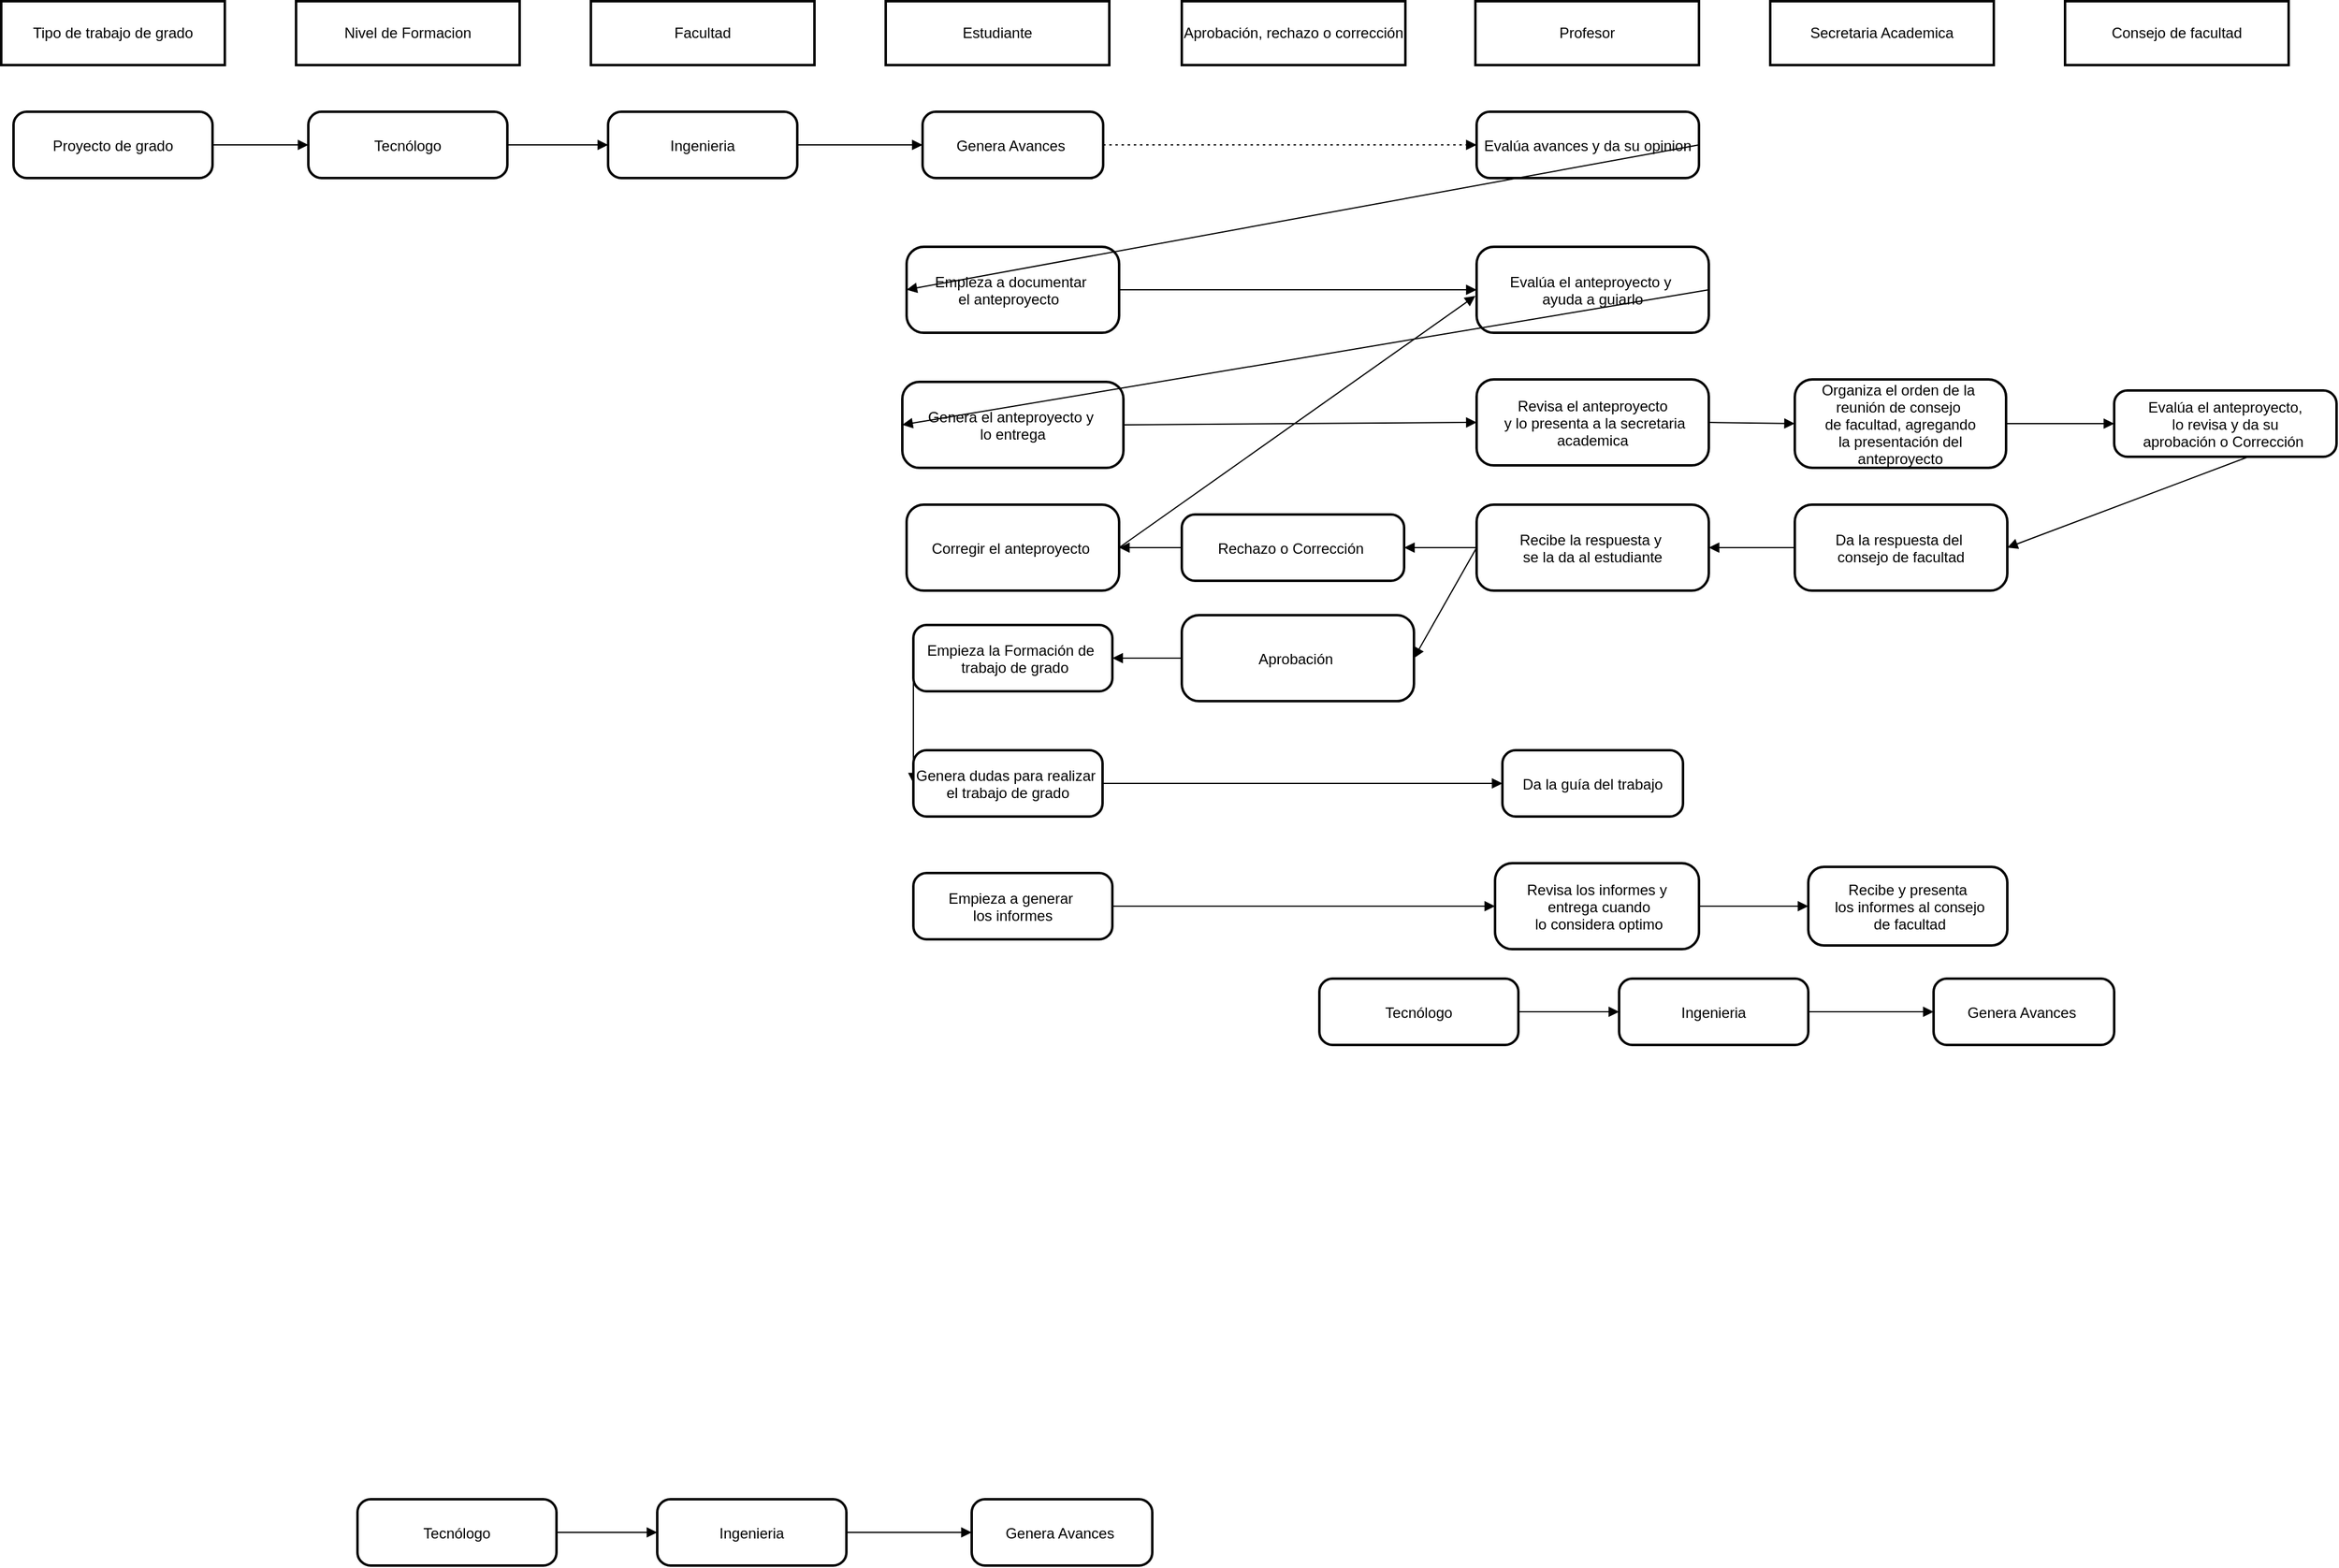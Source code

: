 <mxfile version="26.0.16">
  <diagram name="Página-1" id="ldlhN9DcdSFluAaM3SmI">
    <mxGraphModel dx="2039" dy="662" grid="1" gridSize="10" guides="1" tooltips="1" connect="1" arrows="1" fold="1" page="1" pageScale="1" pageWidth="827" pageHeight="1169" math="0" shadow="0">
      <root>
        <mxCell id="0" />
        <mxCell id="1" parent="0" />
        <mxCell id="3" value="Estudiante" style="whiteSpace=wrap;strokeWidth=2;" parent="1" vertex="1">
          <mxGeometry x="360" y="30" width="182" height="52" as="geometry" />
        </mxCell>
        <mxCell id="4" value="Tecnólogo" style="rounded=1;arcSize=20;strokeWidth=2" parent="1" vertex="1">
          <mxGeometry x="-110" y="120" width="162" height="54" as="geometry" />
        </mxCell>
        <mxCell id="5" value="Ingenieria" style="rounded=1;arcSize=20;strokeWidth=2" parent="1" vertex="1">
          <mxGeometry x="134" y="120" width="154" height="54" as="geometry" />
        </mxCell>
        <mxCell id="6" value="Genera Avances " style="rounded=1;arcSize=20;strokeWidth=2" parent="1" vertex="1">
          <mxGeometry x="390" y="120" width="147" height="54" as="geometry" />
        </mxCell>
        <mxCell id="7" value="Evalúa avances y da su opinion" style="rounded=1;arcSize=20;strokeWidth=2" parent="1" vertex="1">
          <mxGeometry x="841" y="120" width="181" height="54" as="geometry" />
        </mxCell>
        <mxCell id="8" value="Empieza a documentar &#xa;el anteproyecto  " style="rounded=1;arcSize=20;strokeWidth=2" parent="1" vertex="1">
          <mxGeometry x="377" y="230" width="173" height="70" as="geometry" />
        </mxCell>
        <mxCell id="9" value="Evalúa el anteproyecto y &#xa;ayuda a guiarlo" style="rounded=1;arcSize=20;strokeWidth=2" parent="1" vertex="1">
          <mxGeometry x="841" y="230" width="189" height="70" as="geometry" />
        </mxCell>
        <mxCell id="10" value="" style="curved=1;startArrow=none;endArrow=block;exitX=1;exitY=0.5;entryX=0;entryY=0.5;" parent="1" source="4" target="5" edge="1">
          <mxGeometry relative="1" as="geometry">
            <Array as="points" />
          </mxGeometry>
        </mxCell>
        <mxCell id="11" value="" style="curved=1;startArrow=none;endArrow=block;exitX=1;exitY=0.5;entryX=0;entryY=0.5;" parent="1" source="5" target="6" edge="1">
          <mxGeometry relative="1" as="geometry">
            <Array as="points" />
          </mxGeometry>
        </mxCell>
        <mxCell id="12" value="" style="curved=1;startArrow=none;endArrow=block;exitX=1;exitY=0.5;entryX=0;entryY=0.5;" parent="1" source="7" target="8" edge="1">
          <mxGeometry relative="1" as="geometry">
            <Array as="points" />
          </mxGeometry>
        </mxCell>
        <mxCell id="13" value="" style="curved=1;startArrow=none;endArrow=block;exitX=1.01;exitY=0.5;entryX=0;entryY=0.5;" parent="1" source="8" target="9" edge="1">
          <mxGeometry relative="1" as="geometry">
            <Array as="points" />
          </mxGeometry>
        </mxCell>
        <mxCell id="14" value="" style="curved=1;dashed=1;dashPattern=2 3;startArrow=none;endArrow=block;exitX=1;exitY=0.5;entryX=0;entryY=0.5;" parent="1" source="6" target="7" edge="1">
          <mxGeometry relative="1" as="geometry">
            <Array as="points" />
          </mxGeometry>
        </mxCell>
        <mxCell id="mhiyrfmPje_6t8HJJJyb-14" value="Profesor" style="whiteSpace=wrap;strokeWidth=2;" vertex="1" parent="1">
          <mxGeometry x="840" y="30" width="182" height="52" as="geometry" />
        </mxCell>
        <mxCell id="mhiyrfmPje_6t8HJJJyb-15" value="Secretaria Academica" style="whiteSpace=wrap;strokeWidth=2;" vertex="1" parent="1">
          <mxGeometry x="1080" y="30" width="182" height="52" as="geometry" />
        </mxCell>
        <mxCell id="mhiyrfmPje_6t8HJJJyb-16" value="Aprobación, rechazo o corrección" style="whiteSpace=wrap;strokeWidth=2;" vertex="1" parent="1">
          <mxGeometry x="601" y="30" width="182" height="52" as="geometry" />
        </mxCell>
        <mxCell id="mhiyrfmPje_6t8HJJJyb-17" value="Facultad" style="whiteSpace=wrap;strokeWidth=2;" vertex="1" parent="1">
          <mxGeometry x="120" y="30" width="182" height="52" as="geometry" />
        </mxCell>
        <mxCell id="mhiyrfmPje_6t8HJJJyb-18" value="Nivel de Formacion" style="whiteSpace=wrap;strokeWidth=2;" vertex="1" parent="1">
          <mxGeometry x="-120" y="30" width="182" height="52" as="geometry" />
        </mxCell>
        <mxCell id="mhiyrfmPje_6t8HJJJyb-36" value="Genera el anteproyecto y &#xa;lo entrega" style="rounded=1;arcSize=20;strokeWidth=2" vertex="1" parent="1">
          <mxGeometry x="373.5" y="340" width="180" height="70" as="geometry" />
        </mxCell>
        <mxCell id="mhiyrfmPje_6t8HJJJyb-37" value="" style="curved=1;startArrow=none;endArrow=block;exitX=1;exitY=0.5;entryX=0;entryY=0.5;" edge="1" source="mhiyrfmPje_6t8HJJJyb-36" target="mhiyrfmPje_6t8HJJJyb-38" parent="1">
          <mxGeometry relative="1" as="geometry">
            <Array as="points" />
          </mxGeometry>
        </mxCell>
        <mxCell id="mhiyrfmPje_6t8HJJJyb-38" value="Revisa el anteproyecto&#xa; y lo presenta a la secretaria&#xa;academica" style="rounded=1;arcSize=20;strokeWidth=2" vertex="1" parent="1">
          <mxGeometry x="841" y="338" width="189" height="70" as="geometry" />
        </mxCell>
        <mxCell id="mhiyrfmPje_6t8HJJJyb-39" value="" style="curved=1;startArrow=none;endArrow=block;exitX=1;exitY=0.5;entryX=0;entryY=0.5;" edge="1" source="mhiyrfmPje_6t8HJJJyb-38" target="mhiyrfmPje_6t8HJJJyb-44" parent="1">
          <mxGeometry relative="1" as="geometry">
            <Array as="points" />
          </mxGeometry>
        </mxCell>
        <mxCell id="mhiyrfmPje_6t8HJJJyb-40" value="" style="curved=1;startArrow=none;endArrow=block;exitX=1;exitY=0.5;entryX=1;entryY=0.5;entryDx=0;entryDy=0;" edge="1" source="mhiyrfmPje_6t8HJJJyb-45" target="mhiyrfmPje_6t8HJJJyb-43" parent="1">
          <mxGeometry relative="1" as="geometry">
            <Array as="points" />
          </mxGeometry>
        </mxCell>
        <mxCell id="mhiyrfmPje_6t8HJJJyb-41" value="" style="curved=1;startArrow=none;endArrow=block;exitX=1.01;exitY=0.5;entryX=1;entryY=0.5;entryDx=0;entryDy=0;" edge="1" source="mhiyrfmPje_6t8HJJJyb-43" target="mhiyrfmPje_6t8HJJJyb-42" parent="1">
          <mxGeometry relative="1" as="geometry">
            <Array as="points" />
          </mxGeometry>
        </mxCell>
        <mxCell id="mhiyrfmPje_6t8HJJJyb-42" value="Recibe la respuesta y &#xa;se la da al estudiante" style="rounded=1;arcSize=20;strokeWidth=2" vertex="1" parent="1">
          <mxGeometry x="841" y="440" width="189" height="70" as="geometry" />
        </mxCell>
        <mxCell id="mhiyrfmPje_6t8HJJJyb-43" value="Da la respuesta del &#xa;consejo de facultad" style="rounded=1;arcSize=20;strokeWidth=2" vertex="1" parent="1">
          <mxGeometry x="1100" y="440" width="173" height="70" as="geometry" />
        </mxCell>
        <mxCell id="mhiyrfmPje_6t8HJJJyb-44" value="Organiza el orden de la &#xa;reunión de consejo &#xa;de facultad, agregando&#xa;la presentación del&#xa;anteproyecto" style="rounded=1;arcSize=20;strokeWidth=2" vertex="1" parent="1">
          <mxGeometry x="1100" y="338" width="172" height="72" as="geometry" />
        </mxCell>
        <mxCell id="mhiyrfmPje_6t8HJJJyb-45" value="Evalúa el anteproyecto,&#xa; lo revisa y da su &#xa;aprobación o Corrección " style="rounded=1;arcSize=20;strokeWidth=2" vertex="1" parent="1">
          <mxGeometry x="1360" y="347" width="181" height="54" as="geometry" />
        </mxCell>
        <mxCell id="mhiyrfmPje_6t8HJJJyb-46" value="Empieza la Formación de &#xa; trabajo de grado" style="rounded=1;arcSize=20;strokeWidth=2" vertex="1" parent="1">
          <mxGeometry x="382.5" y="538" width="162" height="54" as="geometry" />
        </mxCell>
        <mxCell id="mhiyrfmPje_6t8HJJJyb-47" value="" style="curved=1;startArrow=none;endArrow=block;exitX=0;exitY=0.5;entryX=0;entryY=0.5;exitDx=0;exitDy=0;entryDx=0;entryDy=0;" edge="1" source="mhiyrfmPje_6t8HJJJyb-46" target="mhiyrfmPje_6t8HJJJyb-48" parent="1">
          <mxGeometry relative="1" as="geometry">
            <Array as="points" />
          </mxGeometry>
        </mxCell>
        <mxCell id="mhiyrfmPje_6t8HJJJyb-48" value="Genera dudas para realizar &#xa;el trabajo de grado" style="rounded=1;arcSize=20;strokeWidth=2" vertex="1" parent="1">
          <mxGeometry x="382.5" y="640" width="154" height="54" as="geometry" />
        </mxCell>
        <mxCell id="mhiyrfmPje_6t8HJJJyb-49" value="" style="curved=1;startArrow=none;endArrow=block;exitX=1;exitY=0.5;entryX=0;entryY=0.5;" edge="1" source="mhiyrfmPje_6t8HJJJyb-48" target="mhiyrfmPje_6t8HJJJyb-54" parent="1">
          <mxGeometry relative="1" as="geometry">
            <Array as="points" />
          </mxGeometry>
        </mxCell>
        <mxCell id="mhiyrfmPje_6t8HJJJyb-50" value="" style="curved=1;startArrow=none;endArrow=block;exitX=0;exitY=0.5;entryX=1;entryY=0.5;entryDx=0;entryDy=0;exitDx=0;exitDy=0;" edge="1" source="mhiyrfmPje_6t8HJJJyb-55" target="mhiyrfmPje_6t8HJJJyb-53" parent="1">
          <mxGeometry relative="1" as="geometry">
            <Array as="points" />
          </mxGeometry>
        </mxCell>
        <mxCell id="mhiyrfmPje_6t8HJJJyb-51" value="" style="curved=1;startArrow=none;endArrow=block;exitX=1.01;exitY=0.5;" edge="1" source="mhiyrfmPje_6t8HJJJyb-53" parent="1">
          <mxGeometry relative="1" as="geometry">
            <Array as="points" />
            <mxPoint x="840" y="270" as="targetPoint" />
          </mxGeometry>
        </mxCell>
        <mxCell id="mhiyrfmPje_6t8HJJJyb-52" value="Aprobación " style="rounded=1;arcSize=20;strokeWidth=2" vertex="1" parent="1">
          <mxGeometry x="601" y="530" width="189" height="70" as="geometry" />
        </mxCell>
        <mxCell id="mhiyrfmPje_6t8HJJJyb-53" value="Corregir el anteproyecto " style="rounded=1;arcSize=20;strokeWidth=2" vertex="1" parent="1">
          <mxGeometry x="377" y="440" width="173" height="70" as="geometry" />
        </mxCell>
        <mxCell id="mhiyrfmPje_6t8HJJJyb-54" value="Da la guía del trabajo" style="rounded=1;arcSize=20;strokeWidth=2" vertex="1" parent="1">
          <mxGeometry x="862" y="640" width="147" height="54" as="geometry" />
        </mxCell>
        <mxCell id="mhiyrfmPje_6t8HJJJyb-55" value="Rechazo o Corrección " style="rounded=1;arcSize=20;strokeWidth=2" vertex="1" parent="1">
          <mxGeometry x="601" y="448" width="181" height="54" as="geometry" />
        </mxCell>
        <mxCell id="mhiyrfmPje_6t8HJJJyb-56" value="" style="curved=1;startArrow=none;endArrow=block;exitX=1;exitY=0.5;entryX=0;entryY=0.5;exitDx=0;exitDy=0;entryDx=0;entryDy=0;" edge="1" parent="1" source="9" target="mhiyrfmPje_6t8HJJJyb-36">
          <mxGeometry relative="1" as="geometry">
            <Array as="points" />
            <mxPoint x="250" y="320" as="sourcePoint" />
            <mxPoint x="332" y="320" as="targetPoint" />
          </mxGeometry>
        </mxCell>
        <mxCell id="mhiyrfmPje_6t8HJJJyb-57" value="" style="curved=1;startArrow=none;endArrow=block;exitX=1;exitY=0.5;entryX=0;entryY=0.5;exitDx=0;exitDy=0;entryDx=0;entryDy=0;" edge="1" parent="1" source="mhiyrfmPje_6t8HJJJyb-44" target="mhiyrfmPje_6t8HJJJyb-45">
          <mxGeometry relative="1" as="geometry">
            <Array as="points" />
            <mxPoint x="800" y="385" as="sourcePoint" />
            <mxPoint x="858" y="384" as="targetPoint" />
          </mxGeometry>
        </mxCell>
        <mxCell id="mhiyrfmPje_6t8HJJJyb-58" value="Consejo de facultad" style="whiteSpace=wrap;strokeWidth=2;" vertex="1" parent="1">
          <mxGeometry x="1320" y="30" width="182" height="52" as="geometry" />
        </mxCell>
        <mxCell id="mhiyrfmPje_6t8HJJJyb-59" value="" style="curved=1;startArrow=none;endArrow=block;exitX=0;exitY=0.5;entryX=1;entryY=0.5;entryDx=0;entryDy=0;exitDx=0;exitDy=0;" edge="1" parent="1" source="mhiyrfmPje_6t8HJJJyb-42" target="mhiyrfmPje_6t8HJJJyb-55">
          <mxGeometry relative="1" as="geometry">
            <Array as="points" />
            <mxPoint x="611" y="477" as="sourcePoint" />
            <mxPoint x="560" y="477" as="targetPoint" />
          </mxGeometry>
        </mxCell>
        <mxCell id="mhiyrfmPje_6t8HJJJyb-61" value="" style="curved=1;startArrow=none;endArrow=block;exitX=0;exitY=0.5;entryX=1;entryY=0.5;entryDx=0;entryDy=0;exitDx=0;exitDy=0;" edge="1" parent="1" source="mhiyrfmPje_6t8HJJJyb-42" target="mhiyrfmPje_6t8HJJJyb-52">
          <mxGeometry relative="1" as="geometry">
            <Array as="points" />
            <mxPoint x="851" y="485" as="sourcePoint" />
            <mxPoint x="792" y="485" as="targetPoint" />
          </mxGeometry>
        </mxCell>
        <mxCell id="mhiyrfmPje_6t8HJJJyb-62" value="Tecnólogo" style="rounded=1;arcSize=20;strokeWidth=2" vertex="1" parent="1">
          <mxGeometry x="-70" y="1250" width="162" height="54" as="geometry" />
        </mxCell>
        <mxCell id="mhiyrfmPje_6t8HJJJyb-63" value="" style="curved=1;startArrow=none;endArrow=block;exitX=1;exitY=0.5;entryX=0;entryY=0.5;" edge="1" source="mhiyrfmPje_6t8HJJJyb-62" target="mhiyrfmPje_6t8HJJJyb-64" parent="1">
          <mxGeometry relative="1" as="geometry">
            <Array as="points" />
          </mxGeometry>
        </mxCell>
        <mxCell id="mhiyrfmPje_6t8HJJJyb-64" value="Ingenieria" style="rounded=1;arcSize=20;strokeWidth=2" vertex="1" parent="1">
          <mxGeometry x="174" y="1250" width="154" height="54" as="geometry" />
        </mxCell>
        <mxCell id="mhiyrfmPje_6t8HJJJyb-65" value="" style="curved=1;startArrow=none;endArrow=block;exitX=1;exitY=0.5;entryX=0;entryY=0.5;" edge="1" source="mhiyrfmPje_6t8HJJJyb-64" target="mhiyrfmPje_6t8HJJJyb-66" parent="1">
          <mxGeometry relative="1" as="geometry">
            <Array as="points" />
          </mxGeometry>
        </mxCell>
        <mxCell id="mhiyrfmPje_6t8HJJJyb-66" value="Genera Avances " style="rounded=1;arcSize=20;strokeWidth=2" vertex="1" parent="1">
          <mxGeometry x="430" y="1250" width="147" height="54" as="geometry" />
        </mxCell>
        <mxCell id="mhiyrfmPje_6t8HJJJyb-67" value="Empieza a generar &#xa;los informes" style="rounded=1;arcSize=20;strokeWidth=2" vertex="1" parent="1">
          <mxGeometry x="382.5" y="740" width="162" height="54" as="geometry" />
        </mxCell>
        <mxCell id="mhiyrfmPje_6t8HJJJyb-68" value="" style="curved=1;startArrow=none;endArrow=block;exitX=1;exitY=0.5;entryX=0;entryY=0.5;" edge="1" source="mhiyrfmPje_6t8HJJJyb-67" target="mhiyrfmPje_6t8HJJJyb-69" parent="1">
          <mxGeometry relative="1" as="geometry">
            <Array as="points" />
          </mxGeometry>
        </mxCell>
        <mxCell id="mhiyrfmPje_6t8HJJJyb-69" value="Revisa los informes y&#xa; entrega cuando&#xa; lo considera optimo" style="rounded=1;arcSize=20;strokeWidth=2" vertex="1" parent="1">
          <mxGeometry x="856" y="732" width="166" height="70" as="geometry" />
        </mxCell>
        <mxCell id="mhiyrfmPje_6t8HJJJyb-70" value="" style="curved=1;startArrow=none;endArrow=block;exitX=1;exitY=0.5;entryX=0;entryY=0.5;" edge="1" source="mhiyrfmPje_6t8HJJJyb-69" target="mhiyrfmPje_6t8HJJJyb-71" parent="1">
          <mxGeometry relative="1" as="geometry">
            <Array as="points" />
          </mxGeometry>
        </mxCell>
        <mxCell id="mhiyrfmPje_6t8HJJJyb-71" value="Recibe y presenta&#xa; los informes al consejo&#xa; de facultad" style="rounded=1;arcSize=20;strokeWidth=2" vertex="1" parent="1">
          <mxGeometry x="1111" y="735" width="162" height="64" as="geometry" />
        </mxCell>
        <mxCell id="mhiyrfmPje_6t8HJJJyb-72" value="" style="curved=1;startArrow=none;endArrow=block;exitX=0;exitY=0.5;entryX=1;entryY=0.5;entryDx=0;entryDy=0;exitDx=0;exitDy=0;" edge="1" parent="1" source="mhiyrfmPje_6t8HJJJyb-52" target="mhiyrfmPje_6t8HJJJyb-46">
          <mxGeometry relative="1" as="geometry">
            <Array as="points" />
            <mxPoint x="611" y="485" as="sourcePoint" />
            <mxPoint x="560" y="485" as="targetPoint" />
          </mxGeometry>
        </mxCell>
        <mxCell id="mhiyrfmPje_6t8HJJJyb-73" value="Tipo de trabajo de grado" style="whiteSpace=wrap;strokeWidth=2;" vertex="1" parent="1">
          <mxGeometry x="-360" y="30" width="182" height="52" as="geometry" />
        </mxCell>
        <mxCell id="mhiyrfmPje_6t8HJJJyb-74" value="Proyecto de grado" style="rounded=1;arcSize=20;strokeWidth=2" vertex="1" parent="1">
          <mxGeometry x="-350" y="120" width="162" height="54" as="geometry" />
        </mxCell>
        <mxCell id="mhiyrfmPje_6t8HJJJyb-75" value="" style="curved=1;startArrow=none;endArrow=block;exitX=1;exitY=0.5;entryX=0;entryY=0.5;entryDx=0;entryDy=0;" edge="1" source="mhiyrfmPje_6t8HJJJyb-74" parent="1" target="4">
          <mxGeometry relative="1" as="geometry">
            <Array as="points" />
            <mxPoint x="-126" y="147" as="targetPoint" />
          </mxGeometry>
        </mxCell>
        <mxCell id="mhiyrfmPje_6t8HJJJyb-76" value="Tecnólogo" style="rounded=1;arcSize=20;strokeWidth=2" vertex="1" parent="1">
          <mxGeometry x="713" y="826" width="162" height="54" as="geometry" />
        </mxCell>
        <mxCell id="mhiyrfmPje_6t8HJJJyb-77" value="" style="curved=1;startArrow=none;endArrow=block;exitX=1;exitY=0.5;entryX=0;entryY=0.5;" edge="1" source="mhiyrfmPje_6t8HJJJyb-76" target="mhiyrfmPje_6t8HJJJyb-78" parent="1">
          <mxGeometry relative="1" as="geometry">
            <Array as="points" />
          </mxGeometry>
        </mxCell>
        <mxCell id="mhiyrfmPje_6t8HJJJyb-78" value="Ingenieria" style="rounded=1;arcSize=20;strokeWidth=2" vertex="1" parent="1">
          <mxGeometry x="957" y="826" width="154" height="54" as="geometry" />
        </mxCell>
        <mxCell id="mhiyrfmPje_6t8HJJJyb-79" value="" style="curved=1;startArrow=none;endArrow=block;exitX=1;exitY=0.5;entryX=0;entryY=0.5;" edge="1" source="mhiyrfmPje_6t8HJJJyb-78" target="mhiyrfmPje_6t8HJJJyb-80" parent="1">
          <mxGeometry relative="1" as="geometry">
            <Array as="points" />
          </mxGeometry>
        </mxCell>
        <mxCell id="mhiyrfmPje_6t8HJJJyb-80" value="Genera Avances " style="rounded=1;arcSize=20;strokeWidth=2" vertex="1" parent="1">
          <mxGeometry x="1213" y="826" width="147" height="54" as="geometry" />
        </mxCell>
      </root>
    </mxGraphModel>
  </diagram>
</mxfile>
